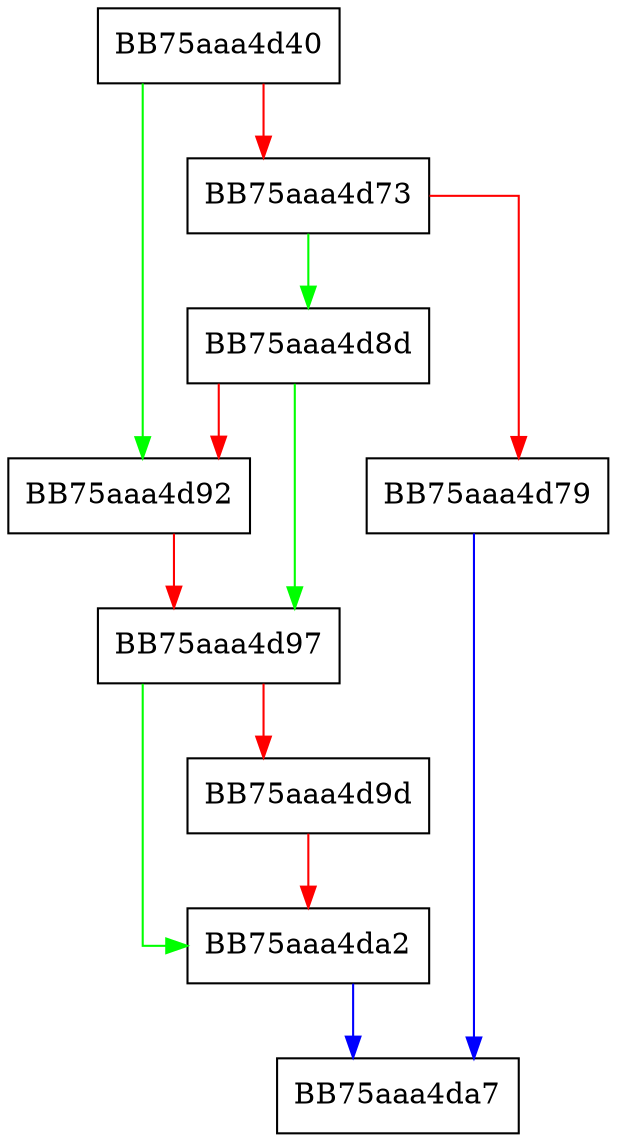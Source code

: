 digraph RpfAPI_PEIsPE32 {
  node [shape="box"];
  graph [splines=ortho];
  BB75aaa4d40 -> BB75aaa4d92 [color="green"];
  BB75aaa4d40 -> BB75aaa4d73 [color="red"];
  BB75aaa4d73 -> BB75aaa4d8d [color="green"];
  BB75aaa4d73 -> BB75aaa4d79 [color="red"];
  BB75aaa4d79 -> BB75aaa4da7 [color="blue"];
  BB75aaa4d8d -> BB75aaa4d97 [color="green"];
  BB75aaa4d8d -> BB75aaa4d92 [color="red"];
  BB75aaa4d92 -> BB75aaa4d97 [color="red"];
  BB75aaa4d97 -> BB75aaa4da2 [color="green"];
  BB75aaa4d97 -> BB75aaa4d9d [color="red"];
  BB75aaa4d9d -> BB75aaa4da2 [color="red"];
  BB75aaa4da2 -> BB75aaa4da7 [color="blue"];
}